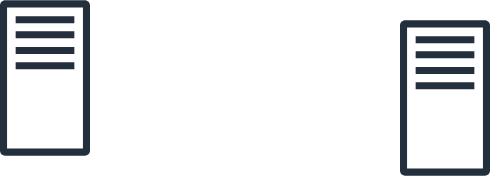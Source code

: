 <mxfile version="24.4.13" type="github">
  <diagram name="Page-1" id="yr_6O-TUsdDgrgHTEDQm">
    <mxGraphModel dx="1434" dy="782" grid="1" gridSize="10" guides="1" tooltips="1" connect="1" arrows="1" fold="1" page="1" pageScale="1" pageWidth="850" pageHeight="1100" math="0" shadow="0">
      <root>
        <mxCell id="0" />
        <mxCell id="1" parent="0" />
        <mxCell id="C7IKwhXd_Aypfd3TvwRn-1" value="" style="sketch=0;outlineConnect=0;fontColor=#232F3E;gradientColor=none;fillColor=#232F3D;strokeColor=none;dashed=0;verticalLabelPosition=bottom;verticalAlign=top;align=center;html=1;fontSize=12;fontStyle=0;aspect=fixed;pointerEvents=1;shape=mxgraph.aws4.traditional_server;" vertex="1" parent="1">
          <mxGeometry x="200" y="350" width="45" height="78" as="geometry" />
        </mxCell>
        <mxCell id="C7IKwhXd_Aypfd3TvwRn-2" value="" style="sketch=0;outlineConnect=0;fontColor=#232F3E;gradientColor=none;fillColor=#232F3D;strokeColor=none;dashed=0;verticalLabelPosition=bottom;verticalAlign=top;align=center;html=1;fontSize=12;fontStyle=0;aspect=fixed;pointerEvents=1;shape=mxgraph.aws4.traditional_server;" vertex="1" parent="1">
          <mxGeometry x="400" y="360" width="45" height="78" as="geometry" />
        </mxCell>
      </root>
    </mxGraphModel>
  </diagram>
</mxfile>

